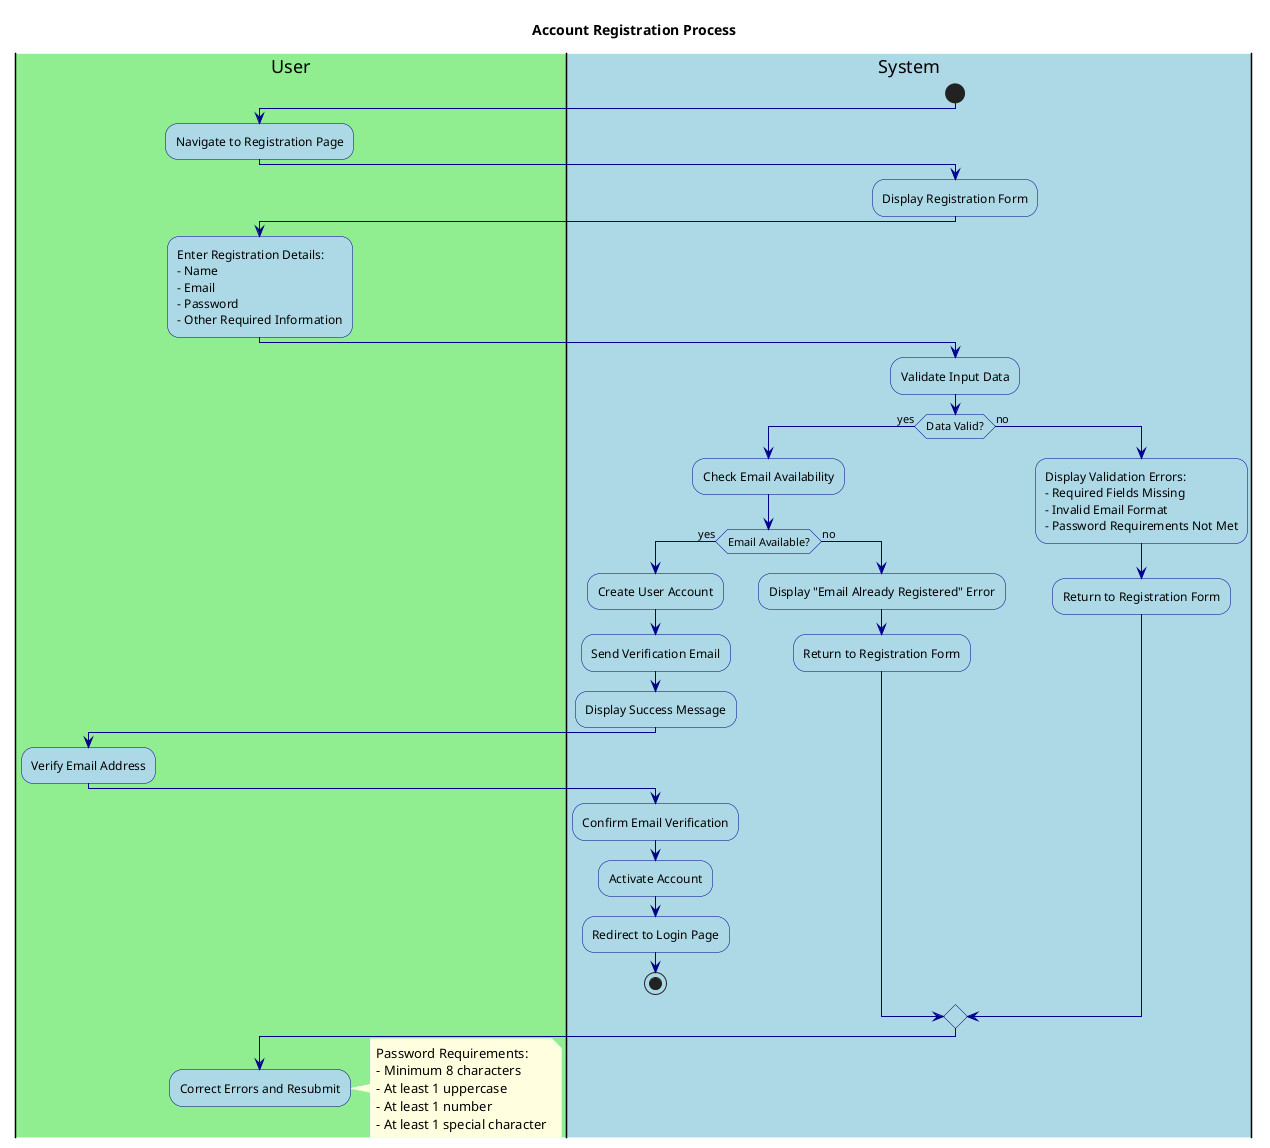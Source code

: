 @startuml AccountRegistration

' Styling
skinparam backgroundColor white
skinparam activity {
    BackgroundColor LightBlue
    BorderColor DarkBlue
    FontColor Black
}
skinparam arrow {
    Color DarkBlue
    FontColor Black
}
skinparam note {
    BackgroundColor LightYellow
    BorderColor DarkYellow
    FontColor Black
}

title Account Registration Process

|#LightGreen|User|
|#LightBlue|System|

start

|User|
:Navigate to Registration Page;

|System|
:Display Registration Form;

|User|
:Enter Registration Details:
- Name
- Email
- Password
- Other Required Information;

|System|
:Validate Input Data;

if (Data Valid?) then (yes)
  :Check Email Availability;
  
  if (Email Available?) then (yes)
    :Create User Account;
    :Send Verification Email;
    :Display Success Message;
    
    |User|
    :Verify Email Address;
    
    |System|
    :Confirm Email Verification;
    :Activate Account;
    :Redirect to Login Page;
    
    stop
  else (no)
    :Display "Email Already Registered" Error;
    :Return to Registration Form;
  endif
else (no)
  :Display Validation Errors:
  - Required Fields Missing
  - Invalid Email Format
  - Password Requirements Not Met;
  :Return to Registration Form;
endif

|User|
:Correct Errors and Resubmit;

note right
  Password Requirements:
  - Minimum 8 characters
  - At least 1 uppercase
  - At least 1 number
  - At least 1 special character
end note

@enduml 